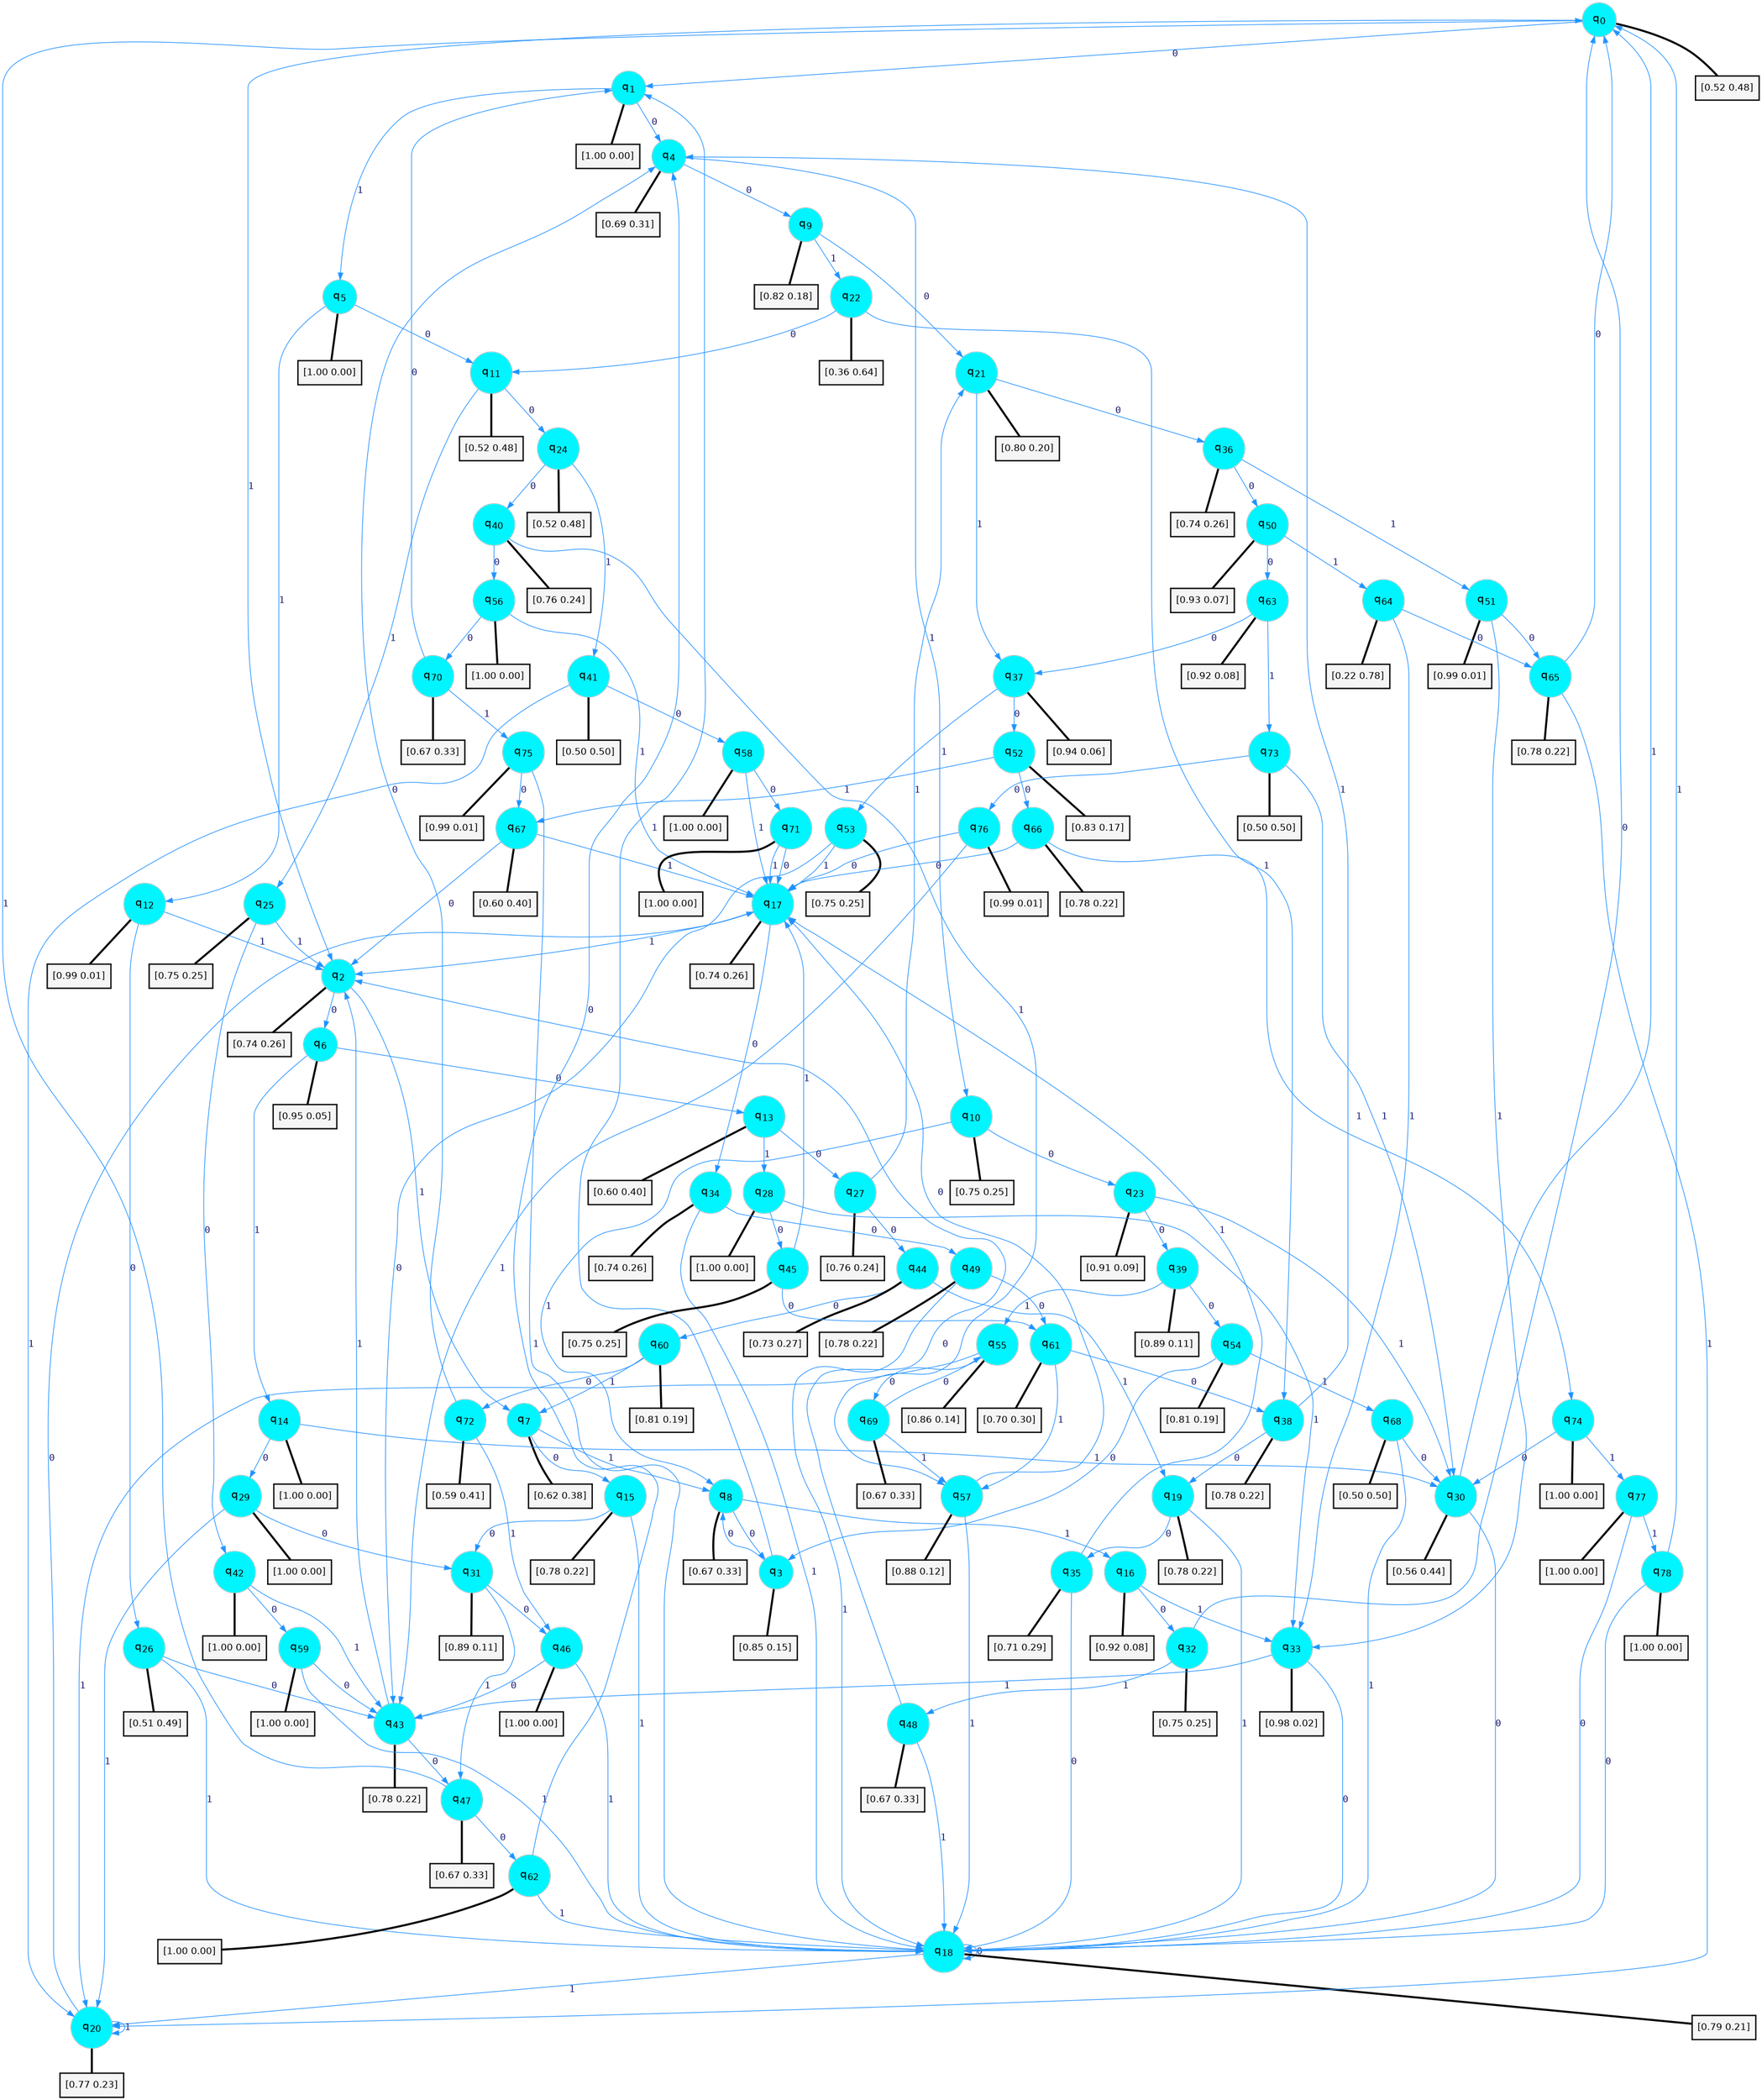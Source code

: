 digraph G {
graph [
bgcolor=transparent, dpi=300, rankdir=TD, size="40,25"];
node [
color=gray, fillcolor=turquoise1, fontcolor=black, fontname=Helvetica, fontsize=16, fontweight=bold, shape=circle, style=filled];
edge [
arrowsize=1, color=dodgerblue1, fontcolor=midnightblue, fontname=courier, fontweight=bold, penwidth=1, style=solid, weight=20];
0[label=<q<SUB>0</SUB>>];
1[label=<q<SUB>1</SUB>>];
2[label=<q<SUB>2</SUB>>];
3[label=<q<SUB>3</SUB>>];
4[label=<q<SUB>4</SUB>>];
5[label=<q<SUB>5</SUB>>];
6[label=<q<SUB>6</SUB>>];
7[label=<q<SUB>7</SUB>>];
8[label=<q<SUB>8</SUB>>];
9[label=<q<SUB>9</SUB>>];
10[label=<q<SUB>10</SUB>>];
11[label=<q<SUB>11</SUB>>];
12[label=<q<SUB>12</SUB>>];
13[label=<q<SUB>13</SUB>>];
14[label=<q<SUB>14</SUB>>];
15[label=<q<SUB>15</SUB>>];
16[label=<q<SUB>16</SUB>>];
17[label=<q<SUB>17</SUB>>];
18[label=<q<SUB>18</SUB>>];
19[label=<q<SUB>19</SUB>>];
20[label=<q<SUB>20</SUB>>];
21[label=<q<SUB>21</SUB>>];
22[label=<q<SUB>22</SUB>>];
23[label=<q<SUB>23</SUB>>];
24[label=<q<SUB>24</SUB>>];
25[label=<q<SUB>25</SUB>>];
26[label=<q<SUB>26</SUB>>];
27[label=<q<SUB>27</SUB>>];
28[label=<q<SUB>28</SUB>>];
29[label=<q<SUB>29</SUB>>];
30[label=<q<SUB>30</SUB>>];
31[label=<q<SUB>31</SUB>>];
32[label=<q<SUB>32</SUB>>];
33[label=<q<SUB>33</SUB>>];
34[label=<q<SUB>34</SUB>>];
35[label=<q<SUB>35</SUB>>];
36[label=<q<SUB>36</SUB>>];
37[label=<q<SUB>37</SUB>>];
38[label=<q<SUB>38</SUB>>];
39[label=<q<SUB>39</SUB>>];
40[label=<q<SUB>40</SUB>>];
41[label=<q<SUB>41</SUB>>];
42[label=<q<SUB>42</SUB>>];
43[label=<q<SUB>43</SUB>>];
44[label=<q<SUB>44</SUB>>];
45[label=<q<SUB>45</SUB>>];
46[label=<q<SUB>46</SUB>>];
47[label=<q<SUB>47</SUB>>];
48[label=<q<SUB>48</SUB>>];
49[label=<q<SUB>49</SUB>>];
50[label=<q<SUB>50</SUB>>];
51[label=<q<SUB>51</SUB>>];
52[label=<q<SUB>52</SUB>>];
53[label=<q<SUB>53</SUB>>];
54[label=<q<SUB>54</SUB>>];
55[label=<q<SUB>55</SUB>>];
56[label=<q<SUB>56</SUB>>];
57[label=<q<SUB>57</SUB>>];
58[label=<q<SUB>58</SUB>>];
59[label=<q<SUB>59</SUB>>];
60[label=<q<SUB>60</SUB>>];
61[label=<q<SUB>61</SUB>>];
62[label=<q<SUB>62</SUB>>];
63[label=<q<SUB>63</SUB>>];
64[label=<q<SUB>64</SUB>>];
65[label=<q<SUB>65</SUB>>];
66[label=<q<SUB>66</SUB>>];
67[label=<q<SUB>67</SUB>>];
68[label=<q<SUB>68</SUB>>];
69[label=<q<SUB>69</SUB>>];
70[label=<q<SUB>70</SUB>>];
71[label=<q<SUB>71</SUB>>];
72[label=<q<SUB>72</SUB>>];
73[label=<q<SUB>73</SUB>>];
74[label=<q<SUB>74</SUB>>];
75[label=<q<SUB>75</SUB>>];
76[label=<q<SUB>76</SUB>>];
77[label=<q<SUB>77</SUB>>];
78[label=<q<SUB>78</SUB>>];
79[label="[0.52 0.48]", shape=box,fontcolor=black, fontname=Helvetica, fontsize=14, penwidth=2, fillcolor=whitesmoke,color=black];
80[label="[1.00 0.00]", shape=box,fontcolor=black, fontname=Helvetica, fontsize=14, penwidth=2, fillcolor=whitesmoke,color=black];
81[label="[0.74 0.26]", shape=box,fontcolor=black, fontname=Helvetica, fontsize=14, penwidth=2, fillcolor=whitesmoke,color=black];
82[label="[0.85 0.15]", shape=box,fontcolor=black, fontname=Helvetica, fontsize=14, penwidth=2, fillcolor=whitesmoke,color=black];
83[label="[0.69 0.31]", shape=box,fontcolor=black, fontname=Helvetica, fontsize=14, penwidth=2, fillcolor=whitesmoke,color=black];
84[label="[1.00 0.00]", shape=box,fontcolor=black, fontname=Helvetica, fontsize=14, penwidth=2, fillcolor=whitesmoke,color=black];
85[label="[0.95 0.05]", shape=box,fontcolor=black, fontname=Helvetica, fontsize=14, penwidth=2, fillcolor=whitesmoke,color=black];
86[label="[0.62 0.38]", shape=box,fontcolor=black, fontname=Helvetica, fontsize=14, penwidth=2, fillcolor=whitesmoke,color=black];
87[label="[0.67 0.33]", shape=box,fontcolor=black, fontname=Helvetica, fontsize=14, penwidth=2, fillcolor=whitesmoke,color=black];
88[label="[0.82 0.18]", shape=box,fontcolor=black, fontname=Helvetica, fontsize=14, penwidth=2, fillcolor=whitesmoke,color=black];
89[label="[0.75 0.25]", shape=box,fontcolor=black, fontname=Helvetica, fontsize=14, penwidth=2, fillcolor=whitesmoke,color=black];
90[label="[0.52 0.48]", shape=box,fontcolor=black, fontname=Helvetica, fontsize=14, penwidth=2, fillcolor=whitesmoke,color=black];
91[label="[0.99 0.01]", shape=box,fontcolor=black, fontname=Helvetica, fontsize=14, penwidth=2, fillcolor=whitesmoke,color=black];
92[label="[0.60 0.40]", shape=box,fontcolor=black, fontname=Helvetica, fontsize=14, penwidth=2, fillcolor=whitesmoke,color=black];
93[label="[1.00 0.00]", shape=box,fontcolor=black, fontname=Helvetica, fontsize=14, penwidth=2, fillcolor=whitesmoke,color=black];
94[label="[0.78 0.22]", shape=box,fontcolor=black, fontname=Helvetica, fontsize=14, penwidth=2, fillcolor=whitesmoke,color=black];
95[label="[0.92 0.08]", shape=box,fontcolor=black, fontname=Helvetica, fontsize=14, penwidth=2, fillcolor=whitesmoke,color=black];
96[label="[0.74 0.26]", shape=box,fontcolor=black, fontname=Helvetica, fontsize=14, penwidth=2, fillcolor=whitesmoke,color=black];
97[label="[0.79 0.21]", shape=box,fontcolor=black, fontname=Helvetica, fontsize=14, penwidth=2, fillcolor=whitesmoke,color=black];
98[label="[0.78 0.22]", shape=box,fontcolor=black, fontname=Helvetica, fontsize=14, penwidth=2, fillcolor=whitesmoke,color=black];
99[label="[0.77 0.23]", shape=box,fontcolor=black, fontname=Helvetica, fontsize=14, penwidth=2, fillcolor=whitesmoke,color=black];
100[label="[0.80 0.20]", shape=box,fontcolor=black, fontname=Helvetica, fontsize=14, penwidth=2, fillcolor=whitesmoke,color=black];
101[label="[0.36 0.64]", shape=box,fontcolor=black, fontname=Helvetica, fontsize=14, penwidth=2, fillcolor=whitesmoke,color=black];
102[label="[0.91 0.09]", shape=box,fontcolor=black, fontname=Helvetica, fontsize=14, penwidth=2, fillcolor=whitesmoke,color=black];
103[label="[0.52 0.48]", shape=box,fontcolor=black, fontname=Helvetica, fontsize=14, penwidth=2, fillcolor=whitesmoke,color=black];
104[label="[0.75 0.25]", shape=box,fontcolor=black, fontname=Helvetica, fontsize=14, penwidth=2, fillcolor=whitesmoke,color=black];
105[label="[0.51 0.49]", shape=box,fontcolor=black, fontname=Helvetica, fontsize=14, penwidth=2, fillcolor=whitesmoke,color=black];
106[label="[0.76 0.24]", shape=box,fontcolor=black, fontname=Helvetica, fontsize=14, penwidth=2, fillcolor=whitesmoke,color=black];
107[label="[1.00 0.00]", shape=box,fontcolor=black, fontname=Helvetica, fontsize=14, penwidth=2, fillcolor=whitesmoke,color=black];
108[label="[1.00 0.00]", shape=box,fontcolor=black, fontname=Helvetica, fontsize=14, penwidth=2, fillcolor=whitesmoke,color=black];
109[label="[0.56 0.44]", shape=box,fontcolor=black, fontname=Helvetica, fontsize=14, penwidth=2, fillcolor=whitesmoke,color=black];
110[label="[0.89 0.11]", shape=box,fontcolor=black, fontname=Helvetica, fontsize=14, penwidth=2, fillcolor=whitesmoke,color=black];
111[label="[0.75 0.25]", shape=box,fontcolor=black, fontname=Helvetica, fontsize=14, penwidth=2, fillcolor=whitesmoke,color=black];
112[label="[0.98 0.02]", shape=box,fontcolor=black, fontname=Helvetica, fontsize=14, penwidth=2, fillcolor=whitesmoke,color=black];
113[label="[0.74 0.26]", shape=box,fontcolor=black, fontname=Helvetica, fontsize=14, penwidth=2, fillcolor=whitesmoke,color=black];
114[label="[0.71 0.29]", shape=box,fontcolor=black, fontname=Helvetica, fontsize=14, penwidth=2, fillcolor=whitesmoke,color=black];
115[label="[0.74 0.26]", shape=box,fontcolor=black, fontname=Helvetica, fontsize=14, penwidth=2, fillcolor=whitesmoke,color=black];
116[label="[0.94 0.06]", shape=box,fontcolor=black, fontname=Helvetica, fontsize=14, penwidth=2, fillcolor=whitesmoke,color=black];
117[label="[0.78 0.22]", shape=box,fontcolor=black, fontname=Helvetica, fontsize=14, penwidth=2, fillcolor=whitesmoke,color=black];
118[label="[0.89 0.11]", shape=box,fontcolor=black, fontname=Helvetica, fontsize=14, penwidth=2, fillcolor=whitesmoke,color=black];
119[label="[0.76 0.24]", shape=box,fontcolor=black, fontname=Helvetica, fontsize=14, penwidth=2, fillcolor=whitesmoke,color=black];
120[label="[0.50 0.50]", shape=box,fontcolor=black, fontname=Helvetica, fontsize=14, penwidth=2, fillcolor=whitesmoke,color=black];
121[label="[1.00 0.00]", shape=box,fontcolor=black, fontname=Helvetica, fontsize=14, penwidth=2, fillcolor=whitesmoke,color=black];
122[label="[0.78 0.22]", shape=box,fontcolor=black, fontname=Helvetica, fontsize=14, penwidth=2, fillcolor=whitesmoke,color=black];
123[label="[0.73 0.27]", shape=box,fontcolor=black, fontname=Helvetica, fontsize=14, penwidth=2, fillcolor=whitesmoke,color=black];
124[label="[0.75 0.25]", shape=box,fontcolor=black, fontname=Helvetica, fontsize=14, penwidth=2, fillcolor=whitesmoke,color=black];
125[label="[1.00 0.00]", shape=box,fontcolor=black, fontname=Helvetica, fontsize=14, penwidth=2, fillcolor=whitesmoke,color=black];
126[label="[0.67 0.33]", shape=box,fontcolor=black, fontname=Helvetica, fontsize=14, penwidth=2, fillcolor=whitesmoke,color=black];
127[label="[0.67 0.33]", shape=box,fontcolor=black, fontname=Helvetica, fontsize=14, penwidth=2, fillcolor=whitesmoke,color=black];
128[label="[0.78 0.22]", shape=box,fontcolor=black, fontname=Helvetica, fontsize=14, penwidth=2, fillcolor=whitesmoke,color=black];
129[label="[0.93 0.07]", shape=box,fontcolor=black, fontname=Helvetica, fontsize=14, penwidth=2, fillcolor=whitesmoke,color=black];
130[label="[0.99 0.01]", shape=box,fontcolor=black, fontname=Helvetica, fontsize=14, penwidth=2, fillcolor=whitesmoke,color=black];
131[label="[0.83 0.17]", shape=box,fontcolor=black, fontname=Helvetica, fontsize=14, penwidth=2, fillcolor=whitesmoke,color=black];
132[label="[0.75 0.25]", shape=box,fontcolor=black, fontname=Helvetica, fontsize=14, penwidth=2, fillcolor=whitesmoke,color=black];
133[label="[0.81 0.19]", shape=box,fontcolor=black, fontname=Helvetica, fontsize=14, penwidth=2, fillcolor=whitesmoke,color=black];
134[label="[0.86 0.14]", shape=box,fontcolor=black, fontname=Helvetica, fontsize=14, penwidth=2, fillcolor=whitesmoke,color=black];
135[label="[1.00 0.00]", shape=box,fontcolor=black, fontname=Helvetica, fontsize=14, penwidth=2, fillcolor=whitesmoke,color=black];
136[label="[0.88 0.12]", shape=box,fontcolor=black, fontname=Helvetica, fontsize=14, penwidth=2, fillcolor=whitesmoke,color=black];
137[label="[1.00 0.00]", shape=box,fontcolor=black, fontname=Helvetica, fontsize=14, penwidth=2, fillcolor=whitesmoke,color=black];
138[label="[1.00 0.00]", shape=box,fontcolor=black, fontname=Helvetica, fontsize=14, penwidth=2, fillcolor=whitesmoke,color=black];
139[label="[0.81 0.19]", shape=box,fontcolor=black, fontname=Helvetica, fontsize=14, penwidth=2, fillcolor=whitesmoke,color=black];
140[label="[0.70 0.30]", shape=box,fontcolor=black, fontname=Helvetica, fontsize=14, penwidth=2, fillcolor=whitesmoke,color=black];
141[label="[1.00 0.00]", shape=box,fontcolor=black, fontname=Helvetica, fontsize=14, penwidth=2, fillcolor=whitesmoke,color=black];
142[label="[0.92 0.08]", shape=box,fontcolor=black, fontname=Helvetica, fontsize=14, penwidth=2, fillcolor=whitesmoke,color=black];
143[label="[0.22 0.78]", shape=box,fontcolor=black, fontname=Helvetica, fontsize=14, penwidth=2, fillcolor=whitesmoke,color=black];
144[label="[0.78 0.22]", shape=box,fontcolor=black, fontname=Helvetica, fontsize=14, penwidth=2, fillcolor=whitesmoke,color=black];
145[label="[0.78 0.22]", shape=box,fontcolor=black, fontname=Helvetica, fontsize=14, penwidth=2, fillcolor=whitesmoke,color=black];
146[label="[0.60 0.40]", shape=box,fontcolor=black, fontname=Helvetica, fontsize=14, penwidth=2, fillcolor=whitesmoke,color=black];
147[label="[0.50 0.50]", shape=box,fontcolor=black, fontname=Helvetica, fontsize=14, penwidth=2, fillcolor=whitesmoke,color=black];
148[label="[0.67 0.33]", shape=box,fontcolor=black, fontname=Helvetica, fontsize=14, penwidth=2, fillcolor=whitesmoke,color=black];
149[label="[0.67 0.33]", shape=box,fontcolor=black, fontname=Helvetica, fontsize=14, penwidth=2, fillcolor=whitesmoke,color=black];
150[label="[1.00 0.00]", shape=box,fontcolor=black, fontname=Helvetica, fontsize=14, penwidth=2, fillcolor=whitesmoke,color=black];
151[label="[0.59 0.41]", shape=box,fontcolor=black, fontname=Helvetica, fontsize=14, penwidth=2, fillcolor=whitesmoke,color=black];
152[label="[0.50 0.50]", shape=box,fontcolor=black, fontname=Helvetica, fontsize=14, penwidth=2, fillcolor=whitesmoke,color=black];
153[label="[1.00 0.00]", shape=box,fontcolor=black, fontname=Helvetica, fontsize=14, penwidth=2, fillcolor=whitesmoke,color=black];
154[label="[0.99 0.01]", shape=box,fontcolor=black, fontname=Helvetica, fontsize=14, penwidth=2, fillcolor=whitesmoke,color=black];
155[label="[0.99 0.01]", shape=box,fontcolor=black, fontname=Helvetica, fontsize=14, penwidth=2, fillcolor=whitesmoke,color=black];
156[label="[1.00 0.00]", shape=box,fontcolor=black, fontname=Helvetica, fontsize=14, penwidth=2, fillcolor=whitesmoke,color=black];
157[label="[1.00 0.00]", shape=box,fontcolor=black, fontname=Helvetica, fontsize=14, penwidth=2, fillcolor=whitesmoke,color=black];
0->1 [label=0];
0->2 [label=1];
0->79 [arrowhead=none, penwidth=3,color=black];
1->4 [label=0];
1->5 [label=1];
1->80 [arrowhead=none, penwidth=3,color=black];
2->6 [label=0];
2->7 [label=1];
2->81 [arrowhead=none, penwidth=3,color=black];
3->8 [label=0];
3->1 [label=1];
3->82 [arrowhead=none, penwidth=3,color=black];
4->9 [label=0];
4->10 [label=1];
4->83 [arrowhead=none, penwidth=3,color=black];
5->11 [label=0];
5->12 [label=1];
5->84 [arrowhead=none, penwidth=3,color=black];
6->13 [label=0];
6->14 [label=1];
6->85 [arrowhead=none, penwidth=3,color=black];
7->15 [label=0];
7->8 [label=1];
7->86 [arrowhead=none, penwidth=3,color=black];
8->3 [label=0];
8->16 [label=1];
8->87 [arrowhead=none, penwidth=3,color=black];
9->21 [label=0];
9->22 [label=1];
9->88 [arrowhead=none, penwidth=3,color=black];
10->23 [label=0];
10->8 [label=1];
10->89 [arrowhead=none, penwidth=3,color=black];
11->24 [label=0];
11->25 [label=1];
11->90 [arrowhead=none, penwidth=3,color=black];
12->26 [label=0];
12->2 [label=1];
12->91 [arrowhead=none, penwidth=3,color=black];
13->27 [label=0];
13->28 [label=1];
13->92 [arrowhead=none, penwidth=3,color=black];
14->29 [label=0];
14->30 [label=1];
14->93 [arrowhead=none, penwidth=3,color=black];
15->31 [label=0];
15->18 [label=1];
15->94 [arrowhead=none, penwidth=3,color=black];
16->32 [label=0];
16->33 [label=1];
16->95 [arrowhead=none, penwidth=3,color=black];
17->34 [label=0];
17->2 [label=1];
17->96 [arrowhead=none, penwidth=3,color=black];
18->18 [label=0];
18->20 [label=1];
18->97 [arrowhead=none, penwidth=3,color=black];
19->35 [label=0];
19->18 [label=1];
19->98 [arrowhead=none, penwidth=3,color=black];
20->17 [label=0];
20->20 [label=1];
20->99 [arrowhead=none, penwidth=3,color=black];
21->36 [label=0];
21->37 [label=1];
21->100 [arrowhead=none, penwidth=3,color=black];
22->11 [label=0];
22->38 [label=1];
22->101 [arrowhead=none, penwidth=3,color=black];
23->39 [label=0];
23->30 [label=1];
23->102 [arrowhead=none, penwidth=3,color=black];
24->40 [label=0];
24->41 [label=1];
24->103 [arrowhead=none, penwidth=3,color=black];
25->42 [label=0];
25->2 [label=1];
25->104 [arrowhead=none, penwidth=3,color=black];
26->43 [label=0];
26->18 [label=1];
26->105 [arrowhead=none, penwidth=3,color=black];
27->44 [label=0];
27->21 [label=1];
27->106 [arrowhead=none, penwidth=3,color=black];
28->45 [label=0];
28->33 [label=1];
28->107 [arrowhead=none, penwidth=3,color=black];
29->31 [label=0];
29->20 [label=1];
29->108 [arrowhead=none, penwidth=3,color=black];
30->18 [label=0];
30->0 [label=1];
30->109 [arrowhead=none, penwidth=3,color=black];
31->46 [label=0];
31->47 [label=1];
31->110 [arrowhead=none, penwidth=3,color=black];
32->0 [label=0];
32->48 [label=1];
32->111 [arrowhead=none, penwidth=3,color=black];
33->18 [label=0];
33->43 [label=1];
33->112 [arrowhead=none, penwidth=3,color=black];
34->49 [label=0];
34->18 [label=1];
34->113 [arrowhead=none, penwidth=3,color=black];
35->18 [label=0];
35->17 [label=1];
35->114 [arrowhead=none, penwidth=3,color=black];
36->50 [label=0];
36->51 [label=1];
36->115 [arrowhead=none, penwidth=3,color=black];
37->52 [label=0];
37->53 [label=1];
37->116 [arrowhead=none, penwidth=3,color=black];
38->19 [label=0];
38->4 [label=1];
38->117 [arrowhead=none, penwidth=3,color=black];
39->54 [label=0];
39->55 [label=1];
39->118 [arrowhead=none, penwidth=3,color=black];
40->56 [label=0];
40->57 [label=1];
40->119 [arrowhead=none, penwidth=3,color=black];
41->58 [label=0];
41->20 [label=1];
41->120 [arrowhead=none, penwidth=3,color=black];
42->59 [label=0];
42->43 [label=1];
42->121 [arrowhead=none, penwidth=3,color=black];
43->47 [label=0];
43->2 [label=1];
43->122 [arrowhead=none, penwidth=3,color=black];
44->60 [label=0];
44->19 [label=1];
44->123 [arrowhead=none, penwidth=3,color=black];
45->61 [label=0];
45->17 [label=1];
45->124 [arrowhead=none, penwidth=3,color=black];
46->43 [label=0];
46->18 [label=1];
46->125 [arrowhead=none, penwidth=3,color=black];
47->62 [label=0];
47->0 [label=1];
47->126 [arrowhead=none, penwidth=3,color=black];
48->2 [label=0];
48->18 [label=1];
48->127 [arrowhead=none, penwidth=3,color=black];
49->61 [label=0];
49->18 [label=1];
49->128 [arrowhead=none, penwidth=3,color=black];
50->63 [label=0];
50->64 [label=1];
50->129 [arrowhead=none, penwidth=3,color=black];
51->65 [label=0];
51->33 [label=1];
51->130 [arrowhead=none, penwidth=3,color=black];
52->66 [label=0];
52->67 [label=1];
52->131 [arrowhead=none, penwidth=3,color=black];
53->43 [label=0];
53->17 [label=1];
53->132 [arrowhead=none, penwidth=3,color=black];
54->3 [label=0];
54->68 [label=1];
54->133 [arrowhead=none, penwidth=3,color=black];
55->69 [label=0];
55->20 [label=1];
55->134 [arrowhead=none, penwidth=3,color=black];
56->70 [label=0];
56->17 [label=1];
56->135 [arrowhead=none, penwidth=3,color=black];
57->17 [label=0];
57->18 [label=1];
57->136 [arrowhead=none, penwidth=3,color=black];
58->71 [label=0];
58->17 [label=1];
58->137 [arrowhead=none, penwidth=3,color=black];
59->43 [label=0];
59->18 [label=1];
59->138 [arrowhead=none, penwidth=3,color=black];
60->72 [label=0];
60->7 [label=1];
60->139 [arrowhead=none, penwidth=3,color=black];
61->38 [label=0];
61->57 [label=1];
61->140 [arrowhead=none, penwidth=3,color=black];
62->4 [label=0];
62->18 [label=1];
62->141 [arrowhead=none, penwidth=3,color=black];
63->37 [label=0];
63->73 [label=1];
63->142 [arrowhead=none, penwidth=3,color=black];
64->65 [label=0];
64->33 [label=1];
64->143 [arrowhead=none, penwidth=3,color=black];
65->0 [label=0];
65->20 [label=1];
65->144 [arrowhead=none, penwidth=3,color=black];
66->17 [label=0];
66->74 [label=1];
66->145 [arrowhead=none, penwidth=3,color=black];
67->2 [label=0];
67->17 [label=1];
67->146 [arrowhead=none, penwidth=3,color=black];
68->30 [label=0];
68->18 [label=1];
68->147 [arrowhead=none, penwidth=3,color=black];
69->55 [label=0];
69->57 [label=1];
69->148 [arrowhead=none, penwidth=3,color=black];
70->1 [label=0];
70->75 [label=1];
70->149 [arrowhead=none, penwidth=3,color=black];
71->17 [label=0];
71->17 [label=1];
71->150 [arrowhead=none, penwidth=3,color=black];
72->4 [label=0];
72->46 [label=1];
72->151 [arrowhead=none, penwidth=3,color=black];
73->76 [label=0];
73->30 [label=1];
73->152 [arrowhead=none, penwidth=3,color=black];
74->30 [label=0];
74->77 [label=1];
74->153 [arrowhead=none, penwidth=3,color=black];
75->67 [label=0];
75->18 [label=1];
75->154 [arrowhead=none, penwidth=3,color=black];
76->17 [label=0];
76->43 [label=1];
76->155 [arrowhead=none, penwidth=3,color=black];
77->18 [label=0];
77->78 [label=1];
77->156 [arrowhead=none, penwidth=3,color=black];
78->18 [label=0];
78->0 [label=1];
78->157 [arrowhead=none, penwidth=3,color=black];
}
